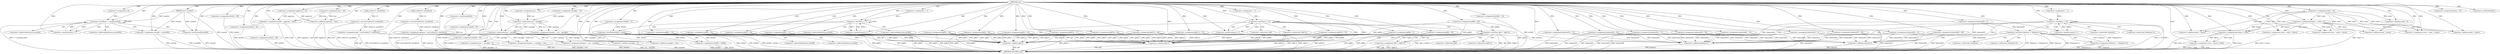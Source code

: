 digraph rdu {  
"276701161106613371" [label = "(METHOD,rdu)" ]
"276701161106613731" [label = "(METHOD_RETURN,void)" ]
"276701161106613372" [label = "(PARAM,char* yzunfwf)" ]
"276701161106613376" [label = "(<operator>.assignment,bimoa = 53)" ]
"276701161106613381" [label = "(<operator>.assignment,idvh[0] = 47)" ]
"276701161106613388" [label = "(<operator>.assignment,i=0)" ]
"276701161106613391" [label = "(<operator>.lessThan,i < sizeof(yzunfwf))" ]
"276701161106613393" [label = "(<operator>.sizeOf,sizeof(yzunfwf))" ]
"276701161106613395" [label = "(<operator>.postIncrement,i++)" ]
"276701161106613398" [label = "(<operator>.assignment,cawtq[i] = yzunfwf[i])" ]
"276701161106613406" [label = "(<operator>.assignment,idvh[1] = 89)" ]
"276701161106613411" [label = "(<operator>.assignment,idvh[2] = 43)" ]
"276701161106613416" [label = "(<operator>.assignment,idvh[3] = 98)" ]
"276701161106613422" [label = "(<operator>.assignment,mci = 19)" ]
"276701161106613426" [label = "(<operator>.assignment,xohel = 34)" ]
"276701161106613430" [label = "(<operator>.assignment,ghf = (int*)calloc(15, sizeof(int)))" ]
"276701161106613432" [label = "(<operator>.cast,(int*)calloc(15, sizeof(int)))" ]
"276701161106613434" [label = "(calloc,calloc(15, sizeof(int)))" ]
"276701161106613436" [label = "(<operator>.sizeOf,sizeof(int))" ]
"276701161106613439" [label = "(<operator>.assignment,vqrudgio = 18)" ]
"276701161106613444" [label = "(<operator>.assignment,ibxo = 58)" ]
"276701161106613448" [label = "(<operator>.assignment,xggztwoj = 14)" ]
"276701161106613451" [label = "(<operator>.assignment,ghf[0] = 94)" ]
"276701161106613456" [label = "(<operator>.assignment,bimoa = xohel + 6)" ]
"276701161106613458" [label = "(<operator>.addition,xohel + 6)" ]
"276701161106613461" [label = "(<operator>.assignment,ghf[1] = 42)" ]
"276701161106613466" [label = "(<operator>.assignment,ghf[2] = 84)" ]
"276701161106613471" [label = "(<operator>.assignment,vxtuj = xohel + bimoa)" ]
"276701161106613473" [label = "(<operator>.addition,xohel + bimoa)" ]
"276701161106613476" [label = "(<operator>.assignment,vxtuj = xohel + bimoa)" ]
"276701161106613478" [label = "(<operator>.addition,xohel + bimoa)" ]
"276701161106613481" [label = "(<operator>.assignment,ghf[3] = 66)" ]
"276701161106613487" [label = "(<operator>.assignment,etnhk = xggztwoj + ibxo)" ]
"276701161106613489" [label = "(<operator>.addition,xggztwoj + ibxo)" ]
"276701161106613492" [label = "(<operator>.assignment,hahmiwi = (int*)calloc(10, sizeof(int)))" ]
"276701161106613494" [label = "(<operator>.cast,(int*)calloc(10, sizeof(int)))" ]
"276701161106613496" [label = "(calloc,calloc(10, sizeof(int)))" ]
"276701161106613498" [label = "(<operator>.sizeOf,sizeof(int))" ]
"276701161106613500" [label = "(<operator>.assignment,ghf[4] = 14)" ]
"276701161106613505" [label = "(<operator>.assignment,ghf[5] = 46)" ]
"276701161106613510" [label = "(<operator>.assignment,hahmiwi[0] = 7)" ]
"276701161106613515" [label = "(<operator>.assignment,hahmiwi[1] = 9)" ]
"276701161106613520" [label = "(<operator>.assignment,dwepms = mci - vqrudgio)" ]
"276701161106613522" [label = "(<operator>.subtraction,mci - vqrudgio)" ]
"276701161106613525" [label = "(<operator>.assignment,dwepms = mci - vqrudgio)" ]
"276701161106613527" [label = "(<operator>.subtraction,mci - vqrudgio)" ]
"276701161106613530" [label = "(<operator>.assignment,hahmiwi[2] = 71)" ]
"276701161106613535" [label = "(<operator>.assignment,idvh[4] = 85)" ]
"276701161106613540" [label = "(<operator>.assignment,hahmiwi[3] = 73)" ]
"276701161106613545" [label = "(<operator>.assignment,hahmiwi[4] = 96)" ]
"276701161106613550" [label = "(<operator>.assignment,idvh[5] = 95)" ]
"276701161106613555" [label = "(<operator>.assignment,ghf[6] = 18)" ]
"276701161106613560" [label = "(<operator>.assignment,vxtuj = xohel + bimoa)" ]
"276701161106613562" [label = "(<operator>.addition,xohel + bimoa)" ]
"276701161106613565" [label = "(<operator>.assignment,dwepms = vqrudgio + mci)" ]
"276701161106613567" [label = "(<operator>.addition,vqrudgio + mci)" ]
"276701161106613570" [label = "(<operator>.assignment,mci = vqrudgio + 6)" ]
"276701161106613572" [label = "(<operator>.addition,vqrudgio + 6)" ]
"276701161106613575" [label = "(<operator>.assignment,vxtuj = bimoa * xohel)" ]
"276701161106613577" [label = "(<operator>.multiplication,bimoa * xohel)" ]
"276701161106613580" [label = "(<operator>.assignment,ghf[7] = 6)" ]
"276701161106613585" [label = "(<operator>.assignment,hahmiwi[5] = 96)" ]
"276701161106613590" [label = "(<operator>.assignment,ghf[8] = 5)" ]
"276701161106613595" [label = "(<operator>.assignment,ghf[9] = 60)" ]
"276701161106613600" [label = "(<operator>.assignment,idvh[6] = 10)" ]
"276701161106613605" [label = "(<operator>.assignment,ghf[10] = 26)" ]
"276701161106613610" [label = "(<operator>.assignment,hahmiwi[6] = 19)" ]
"276701161106613617" [label = "(<operator>.assignment,i = 1)" ]
"276701161106613620" [label = "(<operator>.lessThan,i < 7)" ]
"276701161106613623" [label = "(<operator>.postIncrement,i++)" ]
"276701161106613627" [label = "(<operator>.lessThan,idvh[0] < idvh[i])" ]
"276701161106613635" [label = "(<operator>.assignment,idvh[0] = idvh[i])" ]
"276701161106613642" [label = "(<operator>.assignment,hahmiwi[7] = 40)" ]
"276701161106613647" [label = "(<operator>.assignment,ghf[11] = 74)" ]
"276701161106613652" [label = "(<operator>.assignment,hahmiwi[8] = 48)" ]
"276701161106613657" [label = "(<operator>.assignment,ghf[12] = 27)" ]
"276701161106613662" [label = "(<operator>.assignment,hahmiwi[9] = 51)" ]
"276701161106613667" [label = "(<operator>.assignment,ghf[13] = 86)" ]
"276701161106613672" [label = "(<operator>.assignment,ghf[14] = 93)" ]
"276701161106613679" [label = "(<operator>.assignment,i = 1)" ]
"276701161106613682" [label = "(<operator>.lessThan,i < 15)" ]
"276701161106613685" [label = "(<operator>.postIncrement,i++)" ]
"276701161106613689" [label = "(<operator>.lessThan,*ghf < *(ghf+i))" ]
"276701161106613693" [label = "(<operator>.addition,ghf+i)" ]
"276701161106613697" [label = "(<operator>.assignment,*ghf = *(ghf+i))" ]
"276701161106613701" [label = "(<operator>.addition,ghf+i)" ]
"276701161106613706" [label = "(<operator>.assignment,i = 1)" ]
"276701161106613709" [label = "(<operator>.lessThan,i < 10)" ]
"276701161106613712" [label = "(<operator>.postIncrement,i++)" ]
"276701161106613716" [label = "(<operator>.lessThan,*hahmiwi < *(hahmiwi+i))" ]
"276701161106613720" [label = "(<operator>.addition,hahmiwi+i)" ]
"276701161106613724" [label = "(<operator>.assignment,*hahmiwi = *(hahmiwi+i))" ]
"276701161106613728" [label = "(<operator>.addition,hahmiwi+i)" ]
"276701161106613399" [label = "(<operator>.indirectIndexAccess,cawtq[i])" ]
"276701161106613402" [label = "(<operator>.indirectIndexAccess,yzunfwf[i])" ]
"276701161106613628" [label = "(<operator>.indirectIndexAccess,idvh[0])" ]
"276701161106613631" [label = "(<operator>.indirectIndexAccess,idvh[i])" ]
"276701161106613636" [label = "(<operator>.indirectIndexAccess,idvh[0])" ]
"276701161106613639" [label = "(<operator>.indirectIndexAccess,idvh[i])" ]
"276701161106613690" [label = "(<operator>.indirection,*ghf)" ]
"276701161106613692" [label = "(<operator>.indirection,*(ghf+i))" ]
"276701161106613698" [label = "(<operator>.indirection,*ghf)" ]
"276701161106613700" [label = "(<operator>.indirection,*(ghf+i))" ]
"276701161106613717" [label = "(<operator>.indirection,*hahmiwi)" ]
"276701161106613719" [label = "(<operator>.indirection,*(hahmiwi+i))" ]
"276701161106613725" [label = "(<operator>.indirection,*hahmiwi)" ]
"276701161106613727" [label = "(<operator>.indirection,*(hahmiwi+i))" ]
  "276701161106613492" -> "276701161106613731"  [ label = "DDG: (int*)calloc(10, sizeof(int))"] 
  "276701161106613510" -> "276701161106613731"  [ label = "DDG: hahmiwi[0]"] 
  "276701161106613724" -> "276701161106613731"  [ label = "DDG: *hahmiwi"] 
  "276701161106613580" -> "276701161106613731"  [ label = "DDG: ghf[7]"] 
  "276701161106613570" -> "276701161106613731"  [ label = "DDG: vqrudgio + 6"] 
  "276701161106613411" -> "276701161106613731"  [ label = "DDG: idvh[2]"] 
  "276701161106613515" -> "276701161106613731"  [ label = "DDG: hahmiwi[1]"] 
  "276701161106613391" -> "276701161106613731"  [ label = "DDG: i < sizeof(yzunfwf)"] 
  "276701161106613451" -> "276701161106613731"  [ label = "DDG: ghf[0]"] 
  "276701161106613560" -> "276701161106613731"  [ label = "DDG: xohel + bimoa"] 
  "276701161106613709" -> "276701161106613731"  [ label = "DDG: i < 10"] 
  "276701161106613577" -> "276701161106613731"  [ label = "DDG: bimoa"] 
  "276701161106613635" -> "276701161106613731"  [ label = "DDG: idvh[i]"] 
  "276701161106613416" -> "276701161106613731"  [ label = "DDG: idvh[3]"] 
  "276701161106613565" -> "276701161106613731"  [ label = "DDG: dwepms"] 
  "276701161106613555" -> "276701161106613731"  [ label = "DDG: ghf[6]"] 
  "276701161106613487" -> "276701161106613731"  [ label = "DDG: xggztwoj + ibxo"] 
  "276701161106613500" -> "276701161106613731"  [ label = "DDG: ghf[4]"] 
  "276701161106613530" -> "276701161106613731"  [ label = "DDG: hahmiwi[2]"] 
  "276701161106613398" -> "276701161106613731"  [ label = "DDG: yzunfwf[i]"] 
  "276701161106613689" -> "276701161106613731"  [ label = "DDG: *ghf"] 
  "276701161106613406" -> "276701161106613731"  [ label = "DDG: idvh[1]"] 
  "276701161106613720" -> "276701161106613731"  [ label = "DDG: hahmiwi"] 
  "276701161106613627" -> "276701161106613731"  [ label = "DDG: idvh[i]"] 
  "276701161106613461" -> "276701161106613731"  [ label = "DDG: ghf[1]"] 
  "276701161106613489" -> "276701161106613731"  [ label = "DDG: xggztwoj"] 
  "276701161106613590" -> "276701161106613731"  [ label = "DDG: ghf[8]"] 
  "276701161106613657" -> "276701161106613731"  [ label = "DDG: ghf[12]"] 
  "276701161106613682" -> "276701161106613731"  [ label = "DDG: i < 15"] 
  "276701161106613672" -> "276701161106613731"  [ label = "DDG: ghf[14]"] 
  "276701161106613430" -> "276701161106613731"  [ label = "DDG: ghf"] 
  "276701161106613627" -> "276701161106613731"  [ label = "DDG: idvh[0]"] 
  "276701161106613456" -> "276701161106613731"  [ label = "DDG: xohel + 6"] 
  "276701161106613481" -> "276701161106613731"  [ label = "DDG: ghf[3]"] 
  "276701161106613716" -> "276701161106613731"  [ label = "DDG: *(hahmiwi+i)"] 
  "276701161106613667" -> "276701161106613731"  [ label = "DDG: ghf[13]"] 
  "276701161106613697" -> "276701161106613731"  [ label = "DDG: *ghf"] 
  "276701161106613372" -> "276701161106613731"  [ label = "DDG: yzunfwf"] 
  "276701161106613627" -> "276701161106613731"  [ label = "DDG: idvh[0] < idvh[i]"] 
  "276701161106613709" -> "276701161106613731"  [ label = "DDG: i"] 
  "276701161106613652" -> "276701161106613731"  [ label = "DDG: hahmiwi[8]"] 
  "276701161106613595" -> "276701161106613731"  [ label = "DDG: ghf[9]"] 
  "276701161106613489" -> "276701161106613731"  [ label = "DDG: ibxo"] 
  "276701161106613494" -> "276701161106613731"  [ label = "DDG: calloc(10, sizeof(int))"] 
  "276701161106613724" -> "276701161106613731"  [ label = "DDG: *(hahmiwi+i)"] 
  "276701161106613716" -> "276701161106613731"  [ label = "DDG: *hahmiwi < *(hahmiwi+i)"] 
  "276701161106613689" -> "276701161106613731"  [ label = "DDG: *(ghf+i)"] 
  "276701161106613466" -> "276701161106613731"  [ label = "DDG: ghf[2]"] 
  "276701161106613701" -> "276701161106613731"  [ label = "DDG: ghf"] 
  "276701161106613689" -> "276701161106613731"  [ label = "DDG: *ghf < *(ghf+i)"] 
  "276701161106613381" -> "276701161106613731"  [ label = "DDG: idvh[0]"] 
  "276701161106613716" -> "276701161106613731"  [ label = "DDG: *hahmiwi"] 
  "276701161106613610" -> "276701161106613731"  [ label = "DDG: hahmiwi[6]"] 
  "276701161106613635" -> "276701161106613731"  [ label = "DDG: idvh[0]"] 
  "276701161106613600" -> "276701161106613731"  [ label = "DDG: idvh[6]"] 
  "276701161106613535" -> "276701161106613731"  [ label = "DDG: idvh[4]"] 
  "276701161106613430" -> "276701161106613731"  [ label = "DDG: (int*)calloc(15, sizeof(int))"] 
  "276701161106613565" -> "276701161106613731"  [ label = "DDG: vqrudgio + mci"] 
  "276701161106613620" -> "276701161106613731"  [ label = "DDG: i < 7"] 
  "276701161106613728" -> "276701161106613731"  [ label = "DDG: hahmiwi"] 
  "276701161106613570" -> "276701161106613731"  [ label = "DDG: mci"] 
  "276701161106613498" -> "276701161106613731"  [ label = "DDG: int"] 
  "276701161106613605" -> "276701161106613731"  [ label = "DDG: ghf[10]"] 
  "276701161106613642" -> "276701161106613731"  [ label = "DDG: hahmiwi[7]"] 
  "276701161106613398" -> "276701161106613731"  [ label = "DDG: cawtq[i]"] 
  "276701161106613585" -> "276701161106613731"  [ label = "DDG: hahmiwi[5]"] 
  "276701161106613662" -> "276701161106613731"  [ label = "DDG: hahmiwi[9]"] 
  "276701161106613540" -> "276701161106613731"  [ label = "DDG: hahmiwi[3]"] 
  "276701161106613545" -> "276701161106613731"  [ label = "DDG: hahmiwi[4]"] 
  "276701161106613487" -> "276701161106613731"  [ label = "DDG: etnhk"] 
  "276701161106613572" -> "276701161106613731"  [ label = "DDG: vqrudgio"] 
  "276701161106613525" -> "276701161106613731"  [ label = "DDG: mci - vqrudgio"] 
  "276701161106613432" -> "276701161106613731"  [ label = "DDG: calloc(15, sizeof(int))"] 
  "276701161106613693" -> "276701161106613731"  [ label = "DDG: ghf"] 
  "276701161106613647" -> "276701161106613731"  [ label = "DDG: ghf[11]"] 
  "276701161106613492" -> "276701161106613731"  [ label = "DDG: hahmiwi"] 
  "276701161106613697" -> "276701161106613731"  [ label = "DDG: *(ghf+i)"] 
  "276701161106613575" -> "276701161106613731"  [ label = "DDG: vxtuj"] 
  "276701161106613505" -> "276701161106613731"  [ label = "DDG: ghf[5]"] 
  "276701161106613550" -> "276701161106613731"  [ label = "DDG: idvh[5]"] 
  "276701161106613577" -> "276701161106613731"  [ label = "DDG: xohel"] 
  "276701161106613575" -> "276701161106613731"  [ label = "DDG: bimoa * xohel"] 
  "276701161106613393" -> "276701161106613731"  [ label = "DDG: yzunfwf"] 
  "276701161106613371" -> "276701161106613372"  [ label = "DDG: "] 
  "276701161106613371" -> "276701161106613376"  [ label = "DDG: "] 
  "276701161106613371" -> "276701161106613381"  [ label = "DDG: "] 
  "276701161106613371" -> "276701161106613388"  [ label = "DDG: "] 
  "276701161106613388" -> "276701161106613391"  [ label = "DDG: i"] 
  "276701161106613395" -> "276701161106613391"  [ label = "DDG: i"] 
  "276701161106613371" -> "276701161106613391"  [ label = "DDG: "] 
  "276701161106613372" -> "276701161106613391"  [ label = "DDG: yzunfwf"] 
  "276701161106613372" -> "276701161106613393"  [ label = "DDG: yzunfwf"] 
  "276701161106613371" -> "276701161106613393"  [ label = "DDG: "] 
  "276701161106613391" -> "276701161106613395"  [ label = "DDG: i"] 
  "276701161106613371" -> "276701161106613395"  [ label = "DDG: "] 
  "276701161106613372" -> "276701161106613398"  [ label = "DDG: yzunfwf"] 
  "276701161106613371" -> "276701161106613398"  [ label = "DDG: "] 
  "276701161106613371" -> "276701161106613406"  [ label = "DDG: "] 
  "276701161106613371" -> "276701161106613411"  [ label = "DDG: "] 
  "276701161106613371" -> "276701161106613416"  [ label = "DDG: "] 
  "276701161106613371" -> "276701161106613422"  [ label = "DDG: "] 
  "276701161106613371" -> "276701161106613426"  [ label = "DDG: "] 
  "276701161106613432" -> "276701161106613430"  [ label = "DDG: calloc(15, sizeof(int))"] 
  "276701161106613371" -> "276701161106613430"  [ label = "DDG: "] 
  "276701161106613434" -> "276701161106613432"  [ label = "DDG: 15"] 
  "276701161106613371" -> "276701161106613434"  [ label = "DDG: "] 
  "276701161106613371" -> "276701161106613436"  [ label = "DDG: "] 
  "276701161106613371" -> "276701161106613439"  [ label = "DDG: "] 
  "276701161106613371" -> "276701161106613444"  [ label = "DDG: "] 
  "276701161106613371" -> "276701161106613448"  [ label = "DDG: "] 
  "276701161106613371" -> "276701161106613451"  [ label = "DDG: "] 
  "276701161106613426" -> "276701161106613456"  [ label = "DDG: xohel"] 
  "276701161106613371" -> "276701161106613456"  [ label = "DDG: "] 
  "276701161106613426" -> "276701161106613458"  [ label = "DDG: xohel"] 
  "276701161106613371" -> "276701161106613458"  [ label = "DDG: "] 
  "276701161106613371" -> "276701161106613461"  [ label = "DDG: "] 
  "276701161106613371" -> "276701161106613466"  [ label = "DDG: "] 
  "276701161106613371" -> "276701161106613471"  [ label = "DDG: "] 
  "276701161106613426" -> "276701161106613471"  [ label = "DDG: xohel"] 
  "276701161106613456" -> "276701161106613471"  [ label = "DDG: bimoa"] 
  "276701161106613371" -> "276701161106613473"  [ label = "DDG: "] 
  "276701161106613426" -> "276701161106613473"  [ label = "DDG: xohel"] 
  "276701161106613456" -> "276701161106613473"  [ label = "DDG: bimoa"] 
  "276701161106613371" -> "276701161106613476"  [ label = "DDG: "] 
  "276701161106613426" -> "276701161106613476"  [ label = "DDG: xohel"] 
  "276701161106613456" -> "276701161106613476"  [ label = "DDG: bimoa"] 
  "276701161106613371" -> "276701161106613478"  [ label = "DDG: "] 
  "276701161106613426" -> "276701161106613478"  [ label = "DDG: xohel"] 
  "276701161106613456" -> "276701161106613478"  [ label = "DDG: bimoa"] 
  "276701161106613371" -> "276701161106613481"  [ label = "DDG: "] 
  "276701161106613448" -> "276701161106613487"  [ label = "DDG: xggztwoj"] 
  "276701161106613371" -> "276701161106613487"  [ label = "DDG: "] 
  "276701161106613444" -> "276701161106613487"  [ label = "DDG: ibxo"] 
  "276701161106613448" -> "276701161106613489"  [ label = "DDG: xggztwoj"] 
  "276701161106613371" -> "276701161106613489"  [ label = "DDG: "] 
  "276701161106613444" -> "276701161106613489"  [ label = "DDG: ibxo"] 
  "276701161106613494" -> "276701161106613492"  [ label = "DDG: calloc(10, sizeof(int))"] 
  "276701161106613371" -> "276701161106613492"  [ label = "DDG: "] 
  "276701161106613496" -> "276701161106613494"  [ label = "DDG: 10"] 
  "276701161106613371" -> "276701161106613496"  [ label = "DDG: "] 
  "276701161106613371" -> "276701161106613498"  [ label = "DDG: "] 
  "276701161106613371" -> "276701161106613500"  [ label = "DDG: "] 
  "276701161106613371" -> "276701161106613505"  [ label = "DDG: "] 
  "276701161106613371" -> "276701161106613510"  [ label = "DDG: "] 
  "276701161106613371" -> "276701161106613515"  [ label = "DDG: "] 
  "276701161106613522" -> "276701161106613520"  [ label = "DDG: mci"] 
  "276701161106613522" -> "276701161106613520"  [ label = "DDG: vqrudgio"] 
  "276701161106613371" -> "276701161106613520"  [ label = "DDG: "] 
  "276701161106613422" -> "276701161106613522"  [ label = "DDG: mci"] 
  "276701161106613371" -> "276701161106613522"  [ label = "DDG: "] 
  "276701161106613439" -> "276701161106613522"  [ label = "DDG: vqrudgio"] 
  "276701161106613527" -> "276701161106613525"  [ label = "DDG: mci"] 
  "276701161106613527" -> "276701161106613525"  [ label = "DDG: vqrudgio"] 
  "276701161106613371" -> "276701161106613525"  [ label = "DDG: "] 
  "276701161106613522" -> "276701161106613527"  [ label = "DDG: mci"] 
  "276701161106613371" -> "276701161106613527"  [ label = "DDG: "] 
  "276701161106613522" -> "276701161106613527"  [ label = "DDG: vqrudgio"] 
  "276701161106613371" -> "276701161106613530"  [ label = "DDG: "] 
  "276701161106613371" -> "276701161106613535"  [ label = "DDG: "] 
  "276701161106613371" -> "276701161106613540"  [ label = "DDG: "] 
  "276701161106613371" -> "276701161106613545"  [ label = "DDG: "] 
  "276701161106613371" -> "276701161106613550"  [ label = "DDG: "] 
  "276701161106613371" -> "276701161106613555"  [ label = "DDG: "] 
  "276701161106613371" -> "276701161106613560"  [ label = "DDG: "] 
  "276701161106613426" -> "276701161106613560"  [ label = "DDG: xohel"] 
  "276701161106613456" -> "276701161106613560"  [ label = "DDG: bimoa"] 
  "276701161106613371" -> "276701161106613562"  [ label = "DDG: "] 
  "276701161106613426" -> "276701161106613562"  [ label = "DDG: xohel"] 
  "276701161106613456" -> "276701161106613562"  [ label = "DDG: bimoa"] 
  "276701161106613527" -> "276701161106613565"  [ label = "DDG: vqrudgio"] 
  "276701161106613371" -> "276701161106613565"  [ label = "DDG: "] 
  "276701161106613527" -> "276701161106613565"  [ label = "DDG: mci"] 
  "276701161106613527" -> "276701161106613567"  [ label = "DDG: vqrudgio"] 
  "276701161106613371" -> "276701161106613567"  [ label = "DDG: "] 
  "276701161106613527" -> "276701161106613567"  [ label = "DDG: mci"] 
  "276701161106613371" -> "276701161106613570"  [ label = "DDG: "] 
  "276701161106613527" -> "276701161106613570"  [ label = "DDG: vqrudgio"] 
  "276701161106613371" -> "276701161106613572"  [ label = "DDG: "] 
  "276701161106613527" -> "276701161106613572"  [ label = "DDG: vqrudgio"] 
  "276701161106613577" -> "276701161106613575"  [ label = "DDG: bimoa"] 
  "276701161106613577" -> "276701161106613575"  [ label = "DDG: xohel"] 
  "276701161106613371" -> "276701161106613575"  [ label = "DDG: "] 
  "276701161106613371" -> "276701161106613577"  [ label = "DDG: "] 
  "276701161106613456" -> "276701161106613577"  [ label = "DDG: bimoa"] 
  "276701161106613426" -> "276701161106613577"  [ label = "DDG: xohel"] 
  "276701161106613371" -> "276701161106613580"  [ label = "DDG: "] 
  "276701161106613371" -> "276701161106613585"  [ label = "DDG: "] 
  "276701161106613371" -> "276701161106613590"  [ label = "DDG: "] 
  "276701161106613371" -> "276701161106613595"  [ label = "DDG: "] 
  "276701161106613371" -> "276701161106613600"  [ label = "DDG: "] 
  "276701161106613371" -> "276701161106613605"  [ label = "DDG: "] 
  "276701161106613371" -> "276701161106613610"  [ label = "DDG: "] 
  "276701161106613371" -> "276701161106613617"  [ label = "DDG: "] 
  "276701161106613623" -> "276701161106613620"  [ label = "DDG: i"] 
  "276701161106613617" -> "276701161106613620"  [ label = "DDG: i"] 
  "276701161106613371" -> "276701161106613620"  [ label = "DDG: "] 
  "276701161106613620" -> "276701161106613623"  [ label = "DDG: i"] 
  "276701161106613371" -> "276701161106613623"  [ label = "DDG: "] 
  "276701161106613381" -> "276701161106613627"  [ label = "DDG: idvh[0]"] 
  "276701161106613635" -> "276701161106613627"  [ label = "DDG: idvh[0]"] 
  "276701161106613627" -> "276701161106613635"  [ label = "DDG: idvh[i]"] 
  "276701161106613371" -> "276701161106613642"  [ label = "DDG: "] 
  "276701161106613371" -> "276701161106613647"  [ label = "DDG: "] 
  "276701161106613371" -> "276701161106613652"  [ label = "DDG: "] 
  "276701161106613371" -> "276701161106613657"  [ label = "DDG: "] 
  "276701161106613371" -> "276701161106613662"  [ label = "DDG: "] 
  "276701161106613371" -> "276701161106613667"  [ label = "DDG: "] 
  "276701161106613371" -> "276701161106613672"  [ label = "DDG: "] 
  "276701161106613371" -> "276701161106613679"  [ label = "DDG: "] 
  "276701161106613685" -> "276701161106613682"  [ label = "DDG: i"] 
  "276701161106613679" -> "276701161106613682"  [ label = "DDG: i"] 
  "276701161106613371" -> "276701161106613682"  [ label = "DDG: "] 
  "276701161106613371" -> "276701161106613685"  [ label = "DDG: "] 
  "276701161106613682" -> "276701161106613685"  [ label = "DDG: i"] 
  "276701161106613451" -> "276701161106613689"  [ label = "DDG: ghf[0]"] 
  "276701161106613697" -> "276701161106613689"  [ label = "DDG: *ghf"] 
  "276701161106613580" -> "276701161106613693"  [ label = "DDG: ghf[7]"] 
  "276701161106613451" -> "276701161106613693"  [ label = "DDG: ghf[0]"] 
  "276701161106613667" -> "276701161106613693"  [ label = "DDG: ghf[13]"] 
  "276701161106613595" -> "276701161106613693"  [ label = "DDG: ghf[9]"] 
  "276701161106613466" -> "276701161106613693"  [ label = "DDG: ghf[2]"] 
  "276701161106613605" -> "276701161106613693"  [ label = "DDG: ghf[10]"] 
  "276701161106613505" -> "276701161106613693"  [ label = "DDG: ghf[5]"] 
  "276701161106613555" -> "276701161106613693"  [ label = "DDG: ghf[6]"] 
  "276701161106613500" -> "276701161106613693"  [ label = "DDG: ghf[4]"] 
  "276701161106613461" -> "276701161106613693"  [ label = "DDG: ghf[1]"] 
  "276701161106613590" -> "276701161106613693"  [ label = "DDG: ghf[8]"] 
  "276701161106613657" -> "276701161106613693"  [ label = "DDG: ghf[12]"] 
  "276701161106613672" -> "276701161106613693"  [ label = "DDG: ghf[14]"] 
  "276701161106613430" -> "276701161106613693"  [ label = "DDG: ghf"] 
  "276701161106613481" -> "276701161106613693"  [ label = "DDG: ghf[3]"] 
  "276701161106613647" -> "276701161106613693"  [ label = "DDG: ghf[11]"] 
  "276701161106613371" -> "276701161106613693"  [ label = "DDG: "] 
  "276701161106613682" -> "276701161106613693"  [ label = "DDG: i"] 
  "276701161106613689" -> "276701161106613697"  [ label = "DDG: *(ghf+i)"] 
  "276701161106613580" -> "276701161106613701"  [ label = "DDG: ghf[7]"] 
  "276701161106613451" -> "276701161106613701"  [ label = "DDG: ghf[0]"] 
  "276701161106613481" -> "276701161106613701"  [ label = "DDG: ghf[3]"] 
  "276701161106613667" -> "276701161106613701"  [ label = "DDG: ghf[13]"] 
  "276701161106613595" -> "276701161106613701"  [ label = "DDG: ghf[9]"] 
  "276701161106613466" -> "276701161106613701"  [ label = "DDG: ghf[2]"] 
  "276701161106613605" -> "276701161106613701"  [ label = "DDG: ghf[10]"] 
  "276701161106613505" -> "276701161106613701"  [ label = "DDG: ghf[5]"] 
  "276701161106613555" -> "276701161106613701"  [ label = "DDG: ghf[6]"] 
  "276701161106613500" -> "276701161106613701"  [ label = "DDG: ghf[4]"] 
  "276701161106613461" -> "276701161106613701"  [ label = "DDG: ghf[1]"] 
  "276701161106613590" -> "276701161106613701"  [ label = "DDG: ghf[8]"] 
  "276701161106613657" -> "276701161106613701"  [ label = "DDG: ghf[12]"] 
  "276701161106613672" -> "276701161106613701"  [ label = "DDG: ghf[14]"] 
  "276701161106613647" -> "276701161106613701"  [ label = "DDG: ghf[11]"] 
  "276701161106613371" -> "276701161106613701"  [ label = "DDG: "] 
  "276701161106613430" -> "276701161106613701"  [ label = "DDG: ghf"] 
  "276701161106613682" -> "276701161106613701"  [ label = "DDG: i"] 
  "276701161106613371" -> "276701161106613706"  [ label = "DDG: "] 
  "276701161106613712" -> "276701161106613709"  [ label = "DDG: i"] 
  "276701161106613706" -> "276701161106613709"  [ label = "DDG: i"] 
  "276701161106613371" -> "276701161106613709"  [ label = "DDG: "] 
  "276701161106613371" -> "276701161106613712"  [ label = "DDG: "] 
  "276701161106613709" -> "276701161106613712"  [ label = "DDG: i"] 
  "276701161106613510" -> "276701161106613716"  [ label = "DDG: hahmiwi[0]"] 
  "276701161106613724" -> "276701161106613716"  [ label = "DDG: *hahmiwi"] 
  "276701161106613510" -> "276701161106613720"  [ label = "DDG: hahmiwi[0]"] 
  "276701161106613515" -> "276701161106613720"  [ label = "DDG: hahmiwi[1]"] 
  "276701161106613530" -> "276701161106613720"  [ label = "DDG: hahmiwi[2]"] 
  "276701161106613652" -> "276701161106613720"  [ label = "DDG: hahmiwi[8]"] 
  "276701161106613610" -> "276701161106613720"  [ label = "DDG: hahmiwi[6]"] 
  "276701161106613492" -> "276701161106613720"  [ label = "DDG: hahmiwi"] 
  "276701161106613642" -> "276701161106613720"  [ label = "DDG: hahmiwi[7]"] 
  "276701161106613585" -> "276701161106613720"  [ label = "DDG: hahmiwi[5]"] 
  "276701161106613662" -> "276701161106613720"  [ label = "DDG: hahmiwi[9]"] 
  "276701161106613540" -> "276701161106613720"  [ label = "DDG: hahmiwi[3]"] 
  "276701161106613545" -> "276701161106613720"  [ label = "DDG: hahmiwi[4]"] 
  "276701161106613371" -> "276701161106613720"  [ label = "DDG: "] 
  "276701161106613709" -> "276701161106613720"  [ label = "DDG: i"] 
  "276701161106613716" -> "276701161106613724"  [ label = "DDG: *(hahmiwi+i)"] 
  "276701161106613510" -> "276701161106613728"  [ label = "DDG: hahmiwi[0]"] 
  "276701161106613515" -> "276701161106613728"  [ label = "DDG: hahmiwi[1]"] 
  "276701161106613530" -> "276701161106613728"  [ label = "DDG: hahmiwi[2]"] 
  "276701161106613652" -> "276701161106613728"  [ label = "DDG: hahmiwi[8]"] 
  "276701161106613610" -> "276701161106613728"  [ label = "DDG: hahmiwi[6]"] 
  "276701161106613642" -> "276701161106613728"  [ label = "DDG: hahmiwi[7]"] 
  "276701161106613585" -> "276701161106613728"  [ label = "DDG: hahmiwi[5]"] 
  "276701161106613662" -> "276701161106613728"  [ label = "DDG: hahmiwi[9]"] 
  "276701161106613540" -> "276701161106613728"  [ label = "DDG: hahmiwi[3]"] 
  "276701161106613545" -> "276701161106613728"  [ label = "DDG: hahmiwi[4]"] 
  "276701161106613371" -> "276701161106613728"  [ label = "DDG: "] 
  "276701161106613709" -> "276701161106613728"  [ label = "DDG: i"] 
  "276701161106613391" -> "276701161106613402"  [ label = "CDG: "] 
  "276701161106613391" -> "276701161106613395"  [ label = "CDG: "] 
  "276701161106613391" -> "276701161106613399"  [ label = "CDG: "] 
  "276701161106613391" -> "276701161106613393"  [ label = "CDG: "] 
  "276701161106613391" -> "276701161106613398"  [ label = "CDG: "] 
  "276701161106613391" -> "276701161106613391"  [ label = "CDG: "] 
  "276701161106613620" -> "276701161106613627"  [ label = "CDG: "] 
  "276701161106613620" -> "276701161106613631"  [ label = "CDG: "] 
  "276701161106613620" -> "276701161106613628"  [ label = "CDG: "] 
  "276701161106613620" -> "276701161106613623"  [ label = "CDG: "] 
  "276701161106613620" -> "276701161106613620"  [ label = "CDG: "] 
  "276701161106613627" -> "276701161106613635"  [ label = "CDG: "] 
  "276701161106613627" -> "276701161106613639"  [ label = "CDG: "] 
  "276701161106613627" -> "276701161106613636"  [ label = "CDG: "] 
  "276701161106613682" -> "276701161106613685"  [ label = "CDG: "] 
  "276701161106613682" -> "276701161106613690"  [ label = "CDG: "] 
  "276701161106613682" -> "276701161106613692"  [ label = "CDG: "] 
  "276701161106613682" -> "276701161106613689"  [ label = "CDG: "] 
  "276701161106613682" -> "276701161106613682"  [ label = "CDG: "] 
  "276701161106613682" -> "276701161106613693"  [ label = "CDG: "] 
  "276701161106613689" -> "276701161106613701"  [ label = "CDG: "] 
  "276701161106613689" -> "276701161106613698"  [ label = "CDG: "] 
  "276701161106613689" -> "276701161106613700"  [ label = "CDG: "] 
  "276701161106613689" -> "276701161106613697"  [ label = "CDG: "] 
  "276701161106613709" -> "276701161106613720"  [ label = "CDG: "] 
  "276701161106613709" -> "276701161106613717"  [ label = "CDG: "] 
  "276701161106613709" -> "276701161106613712"  [ label = "CDG: "] 
  "276701161106613709" -> "276701161106613709"  [ label = "CDG: "] 
  "276701161106613709" -> "276701161106613719"  [ label = "CDG: "] 
  "276701161106613709" -> "276701161106613716"  [ label = "CDG: "] 
  "276701161106613716" -> "276701161106613728"  [ label = "CDG: "] 
  "276701161106613716" -> "276701161106613725"  [ label = "CDG: "] 
  "276701161106613716" -> "276701161106613727"  [ label = "CDG: "] 
  "276701161106613716" -> "276701161106613724"  [ label = "CDG: "] 
}
